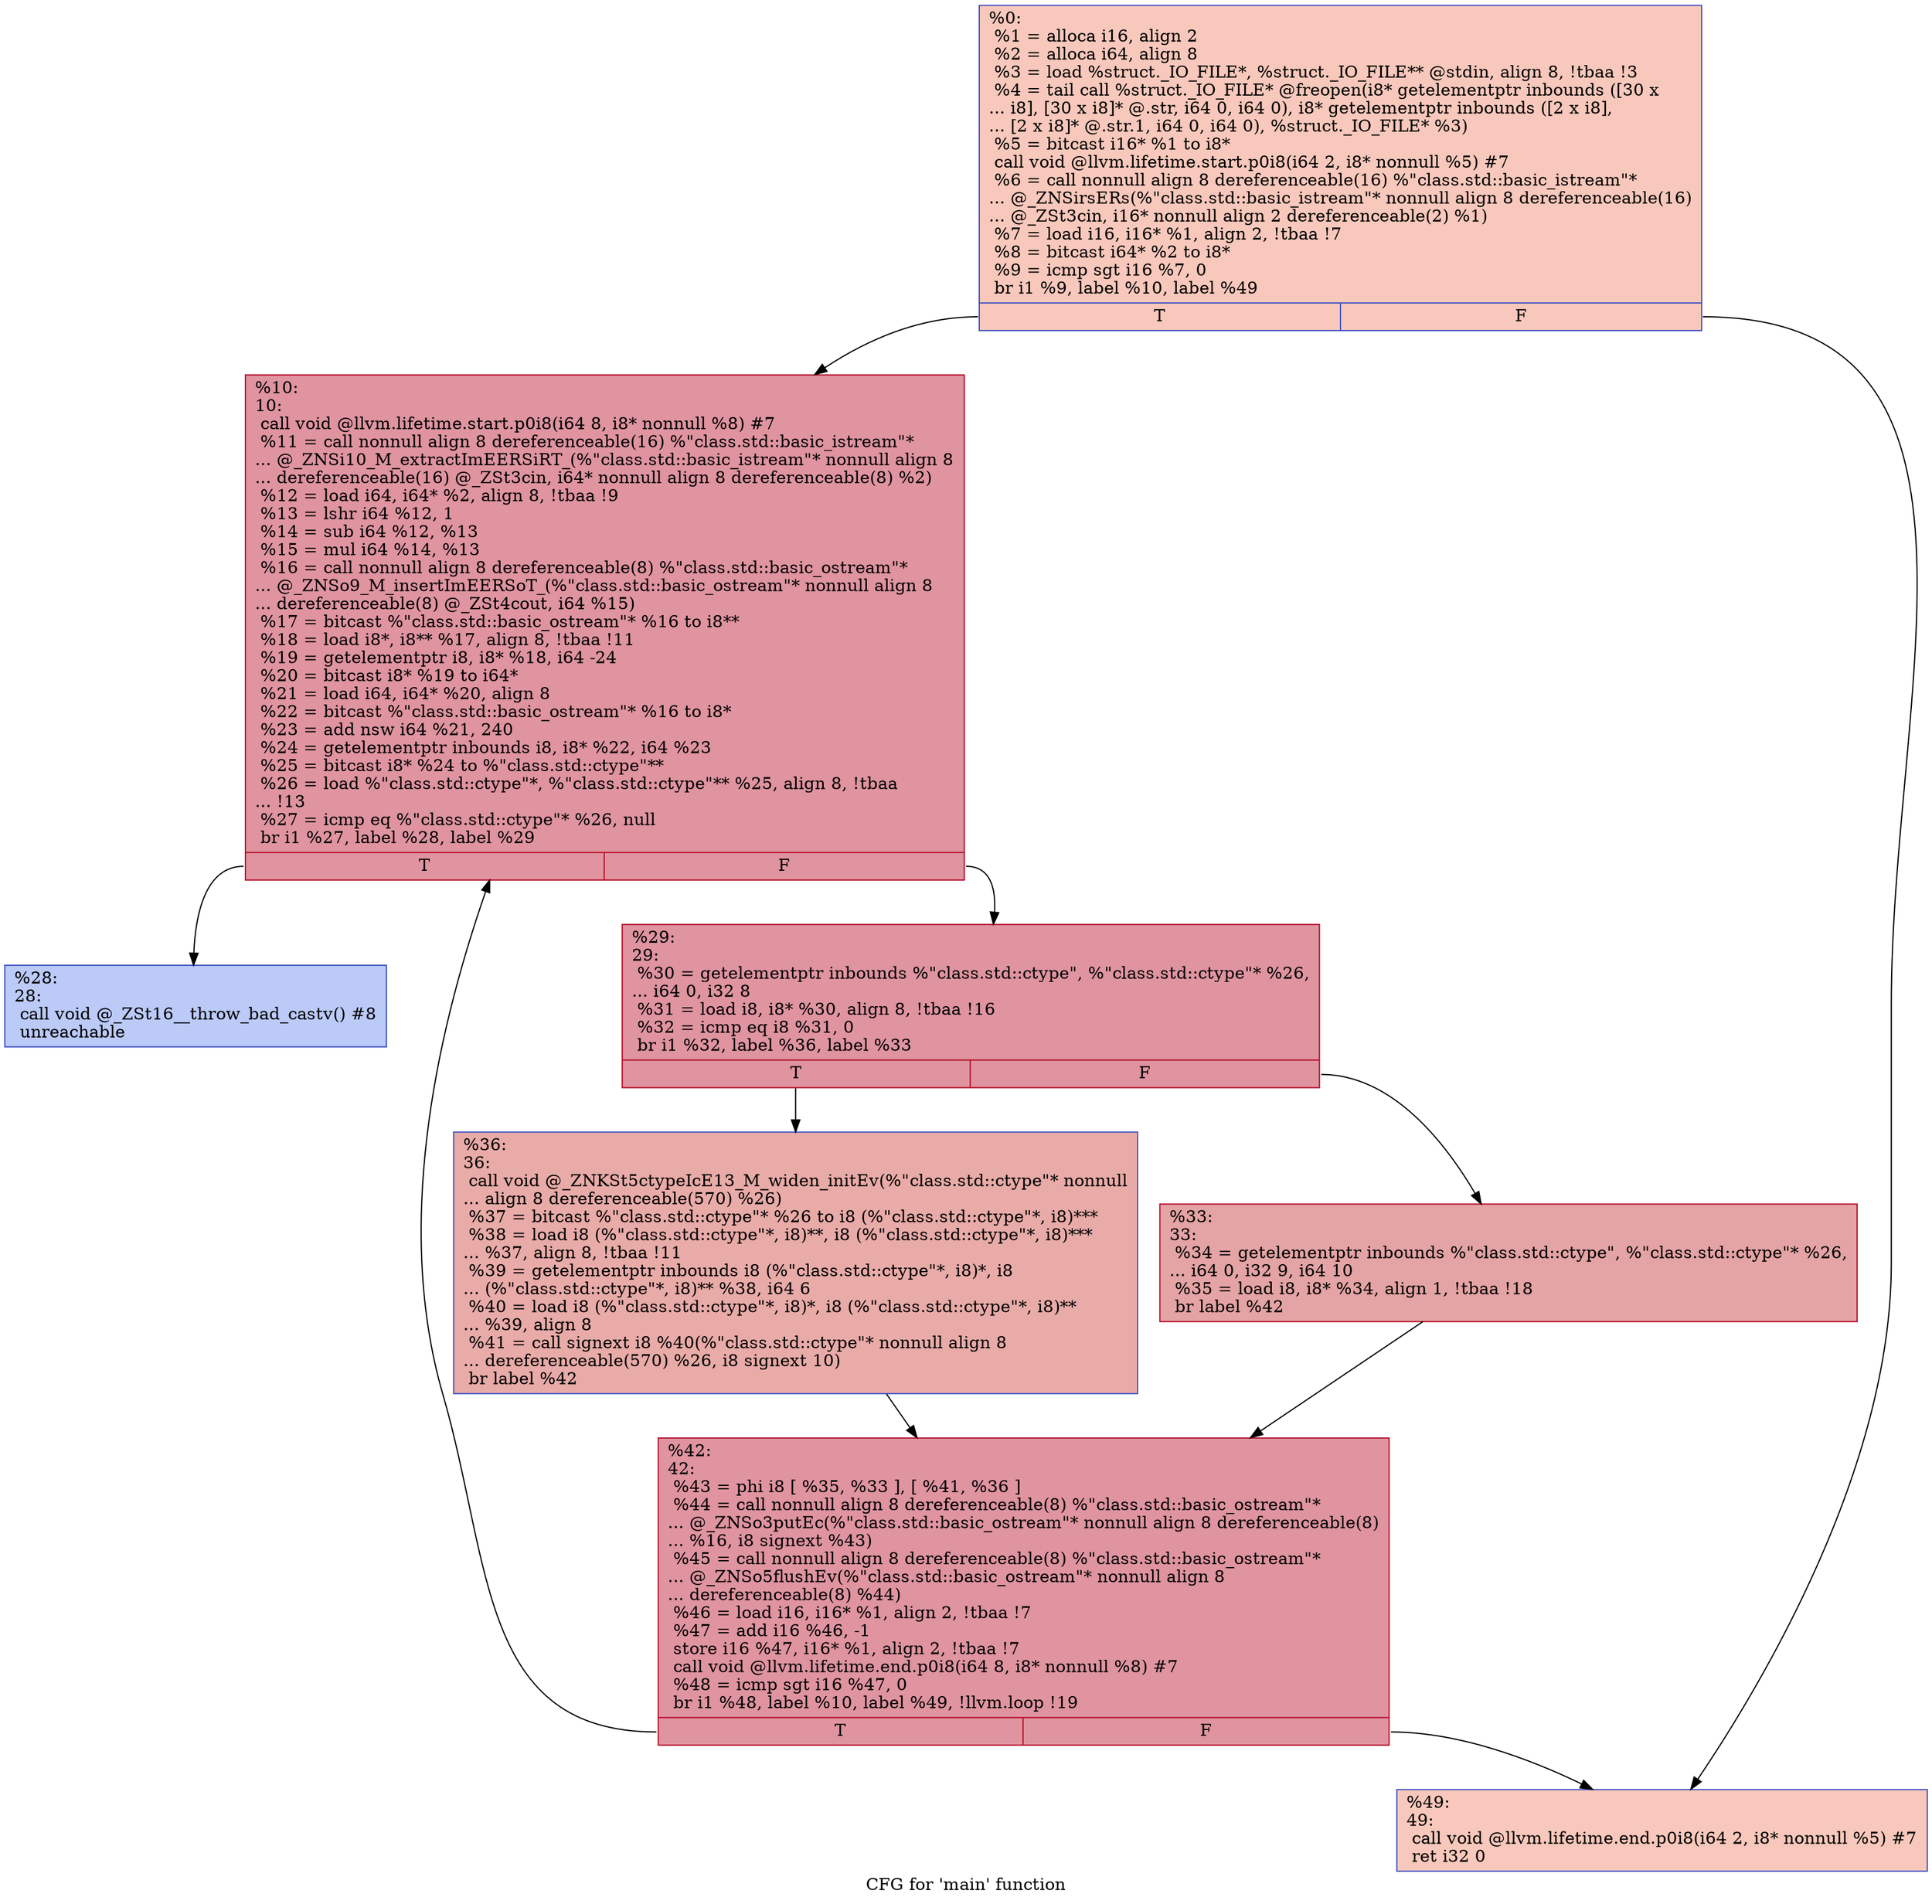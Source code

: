 digraph "CFG for 'main' function" {
	label="CFG for 'main' function";

	Node0x55650ddfb4f0 [shape=record,color="#3d50c3ff", style=filled, fillcolor="#ed836670",label="{%0:\l  %1 = alloca i16, align 2\l  %2 = alloca i64, align 8\l  %3 = load %struct._IO_FILE*, %struct._IO_FILE** @stdin, align 8, !tbaa !3\l  %4 = tail call %struct._IO_FILE* @freopen(i8* getelementptr inbounds ([30 x\l... i8], [30 x i8]* @.str, i64 0, i64 0), i8* getelementptr inbounds ([2 x i8],\l... [2 x i8]* @.str.1, i64 0, i64 0), %struct._IO_FILE* %3)\l  %5 = bitcast i16* %1 to i8*\l  call void @llvm.lifetime.start.p0i8(i64 2, i8* nonnull %5) #7\l  %6 = call nonnull align 8 dereferenceable(16) %\"class.std::basic_istream\"*\l... @_ZNSirsERs(%\"class.std::basic_istream\"* nonnull align 8 dereferenceable(16)\l... @_ZSt3cin, i16* nonnull align 2 dereferenceable(2) %1)\l  %7 = load i16, i16* %1, align 2, !tbaa !7\l  %8 = bitcast i64* %2 to i8*\l  %9 = icmp sgt i16 %7, 0\l  br i1 %9, label %10, label %49\l|{<s0>T|<s1>F}}"];
	Node0x55650ddfb4f0:s0 -> Node0x55650ddfc710;
	Node0x55650ddfb4f0:s1 -> Node0x55650ddfe0e0;
	Node0x55650ddfc710 [shape=record,color="#b70d28ff", style=filled, fillcolor="#b70d2870",label="{%10:\l10:                                               \l  call void @llvm.lifetime.start.p0i8(i64 8, i8* nonnull %8) #7\l  %11 = call nonnull align 8 dereferenceable(16) %\"class.std::basic_istream\"*\l... @_ZNSi10_M_extractImEERSiRT_(%\"class.std::basic_istream\"* nonnull align 8\l... dereferenceable(16) @_ZSt3cin, i64* nonnull align 8 dereferenceable(8) %2)\l  %12 = load i64, i64* %2, align 8, !tbaa !9\l  %13 = lshr i64 %12, 1\l  %14 = sub i64 %12, %13\l  %15 = mul i64 %14, %13\l  %16 = call nonnull align 8 dereferenceable(8) %\"class.std::basic_ostream\"*\l... @_ZNSo9_M_insertImEERSoT_(%\"class.std::basic_ostream\"* nonnull align 8\l... dereferenceable(8) @_ZSt4cout, i64 %15)\l  %17 = bitcast %\"class.std::basic_ostream\"* %16 to i8**\l  %18 = load i8*, i8** %17, align 8, !tbaa !11\l  %19 = getelementptr i8, i8* %18, i64 -24\l  %20 = bitcast i8* %19 to i64*\l  %21 = load i64, i64* %20, align 8\l  %22 = bitcast %\"class.std::basic_ostream\"* %16 to i8*\l  %23 = add nsw i64 %21, 240\l  %24 = getelementptr inbounds i8, i8* %22, i64 %23\l  %25 = bitcast i8* %24 to %\"class.std::ctype\"**\l  %26 = load %\"class.std::ctype\"*, %\"class.std::ctype\"** %25, align 8, !tbaa\l... !13\l  %27 = icmp eq %\"class.std::ctype\"* %26, null\l  br i1 %27, label %28, label %29\l|{<s0>T|<s1>F}}"];
	Node0x55650ddfc710:s0 -> Node0x55650ddff340;
	Node0x55650ddfc710:s1 -> Node0x55650ddff3d0;
	Node0x55650ddff340 [shape=record,color="#3d50c3ff", style=filled, fillcolor="#6687ed70",label="{%28:\l28:                                               \l  call void @_ZSt16__throw_bad_castv() #8\l  unreachable\l}"];
	Node0x55650ddff3d0 [shape=record,color="#b70d28ff", style=filled, fillcolor="#b70d2870",label="{%29:\l29:                                               \l  %30 = getelementptr inbounds %\"class.std::ctype\", %\"class.std::ctype\"* %26,\l... i64 0, i32 8\l  %31 = load i8, i8* %30, align 8, !tbaa !16\l  %32 = icmp eq i8 %31, 0\l  br i1 %32, label %36, label %33\l|{<s0>T|<s1>F}}"];
	Node0x55650ddff3d0:s0 -> Node0x55650ddffc60;
	Node0x55650ddff3d0:s1 -> Node0x55650ddffcf0;
	Node0x55650ddffcf0 [shape=record,color="#b70d28ff", style=filled, fillcolor="#c32e3170",label="{%33:\l33:                                               \l  %34 = getelementptr inbounds %\"class.std::ctype\", %\"class.std::ctype\"* %26,\l... i64 0, i32 9, i64 10\l  %35 = load i8, i8* %34, align 1, !tbaa !18\l  br label %42\l}"];
	Node0x55650ddffcf0 -> Node0x55650ddfffe0;
	Node0x55650ddffc60 [shape=record,color="#3d50c3ff", style=filled, fillcolor="#cc403a70",label="{%36:\l36:                                               \l  call void @_ZNKSt5ctypeIcE13_M_widen_initEv(%\"class.std::ctype\"* nonnull\l... align 8 dereferenceable(570) %26)\l  %37 = bitcast %\"class.std::ctype\"* %26 to i8 (%\"class.std::ctype\"*, i8)***\l  %38 = load i8 (%\"class.std::ctype\"*, i8)**, i8 (%\"class.std::ctype\"*, i8)***\l... %37, align 8, !tbaa !11\l  %39 = getelementptr inbounds i8 (%\"class.std::ctype\"*, i8)*, i8\l... (%\"class.std::ctype\"*, i8)** %38, i64 6\l  %40 = load i8 (%\"class.std::ctype\"*, i8)*, i8 (%\"class.std::ctype\"*, i8)**\l... %39, align 8\l  %41 = call signext i8 %40(%\"class.std::ctype\"* nonnull align 8\l... dereferenceable(570) %26, i8 signext 10)\l  br label %42\l}"];
	Node0x55650ddffc60 -> Node0x55650ddfffe0;
	Node0x55650ddfffe0 [shape=record,color="#b70d28ff", style=filled, fillcolor="#b70d2870",label="{%42:\l42:                                               \l  %43 = phi i8 [ %35, %33 ], [ %41, %36 ]\l  %44 = call nonnull align 8 dereferenceable(8) %\"class.std::basic_ostream\"*\l... @_ZNSo3putEc(%\"class.std::basic_ostream\"* nonnull align 8 dereferenceable(8)\l... %16, i8 signext %43)\l  %45 = call nonnull align 8 dereferenceable(8) %\"class.std::basic_ostream\"*\l... @_ZNSo5flushEv(%\"class.std::basic_ostream\"* nonnull align 8\l... dereferenceable(8) %44)\l  %46 = load i16, i16* %1, align 2, !tbaa !7\l  %47 = add i16 %46, -1\l  store i16 %47, i16* %1, align 2, !tbaa !7\l  call void @llvm.lifetime.end.p0i8(i64 8, i8* nonnull %8) #7\l  %48 = icmp sgt i16 %47, 0\l  br i1 %48, label %10, label %49, !llvm.loop !19\l|{<s0>T|<s1>F}}"];
	Node0x55650ddfffe0:s0 -> Node0x55650ddfc710;
	Node0x55650ddfffe0:s1 -> Node0x55650ddfe0e0;
	Node0x55650ddfe0e0 [shape=record,color="#3d50c3ff", style=filled, fillcolor="#ed836670",label="{%49:\l49:                                               \l  call void @llvm.lifetime.end.p0i8(i64 2, i8* nonnull %5) #7\l  ret i32 0\l}"];
}

